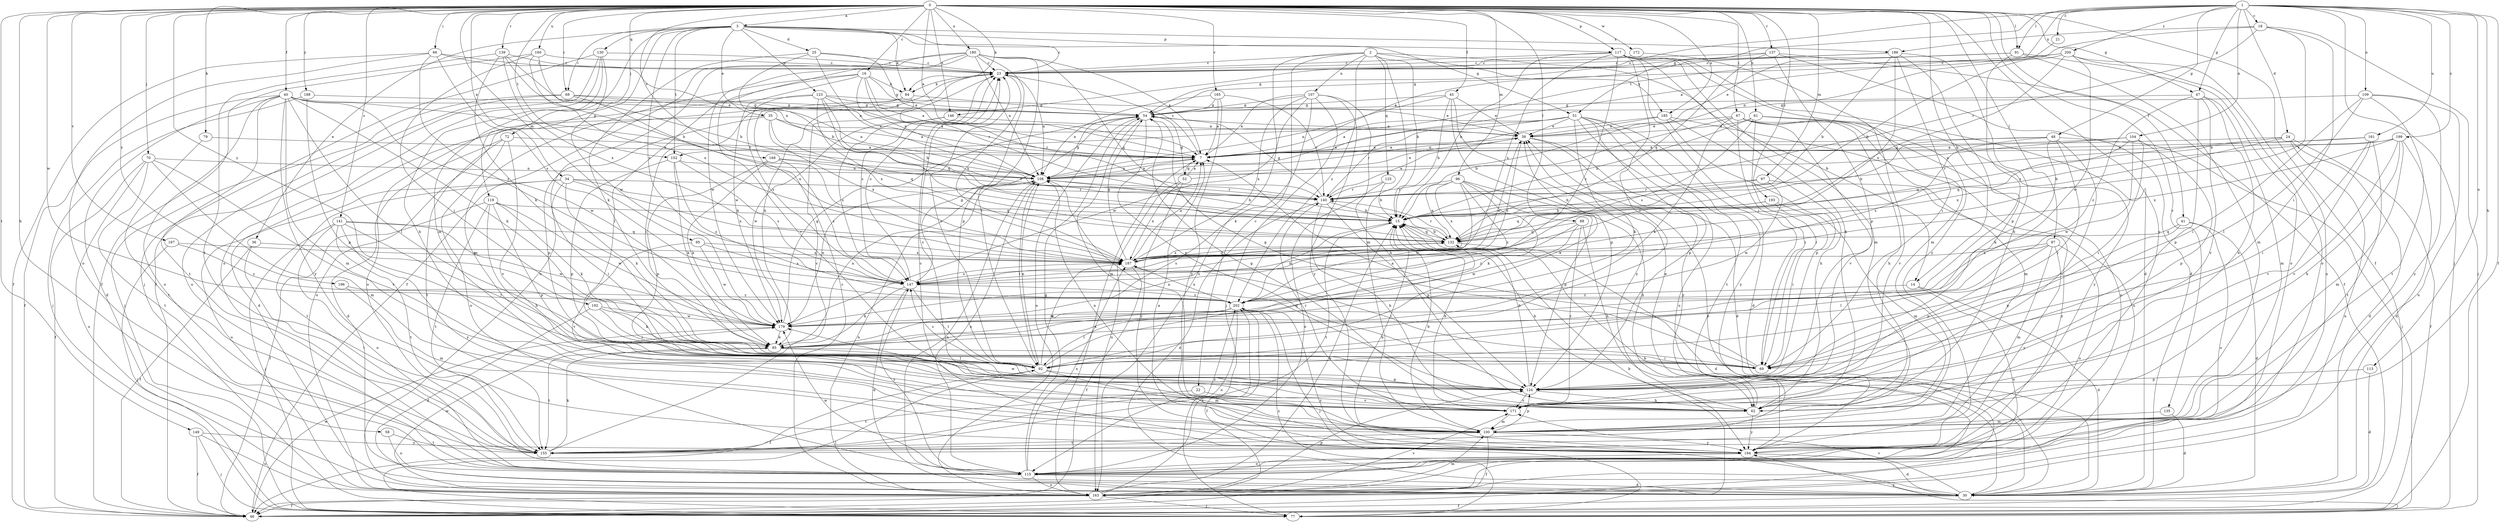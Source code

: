 strict digraph  {
0;
1;
2;
3;
7;
14;
15;
16;
18;
21;
22;
23;
24;
25;
30;
34;
35;
36;
38;
40;
41;
45;
46;
47;
48;
51;
52;
54;
58;
61;
62;
66;
67;
68;
69;
70;
72;
77;
79;
84;
85;
87;
88;
91;
92;
95;
96;
97;
100;
104;
107;
108;
109;
113;
115;
117;
119;
123;
124;
125;
130;
132;
135;
137;
139;
140;
141;
146;
147;
149;
152;
155;
160;
161;
163;
165;
167;
168;
171;
172;
179;
180;
185;
186;
187;
188;
192;
193;
194;
196;
199;
200;
202;
0 -> 3  [label=a];
0 -> 7  [label=a];
0 -> 14  [label=b];
0 -> 16  [label=c];
0 -> 34  [label=e];
0 -> 40  [label=f];
0 -> 41  [label=f];
0 -> 45  [label=f];
0 -> 46  [label=f];
0 -> 47  [label=g];
0 -> 58  [label=h];
0 -> 61  [label=h];
0 -> 66  [label=i];
0 -> 67  [label=i];
0 -> 68  [label=i];
0 -> 70  [label=j];
0 -> 72  [label=j];
0 -> 79  [label=k];
0 -> 84  [label=k];
0 -> 87  [label=l];
0 -> 88  [label=l];
0 -> 91  [label=l];
0 -> 95  [label=m];
0 -> 96  [label=m];
0 -> 97  [label=m];
0 -> 117  [label=p];
0 -> 135  [label=r];
0 -> 137  [label=r];
0 -> 139  [label=r];
0 -> 141  [label=s];
0 -> 146  [label=s];
0 -> 149  [label=t];
0 -> 152  [label=t];
0 -> 160  [label=u];
0 -> 165  [label=v];
0 -> 167  [label=v];
0 -> 168  [label=v];
0 -> 172  [label=w];
0 -> 179  [label=w];
0 -> 180  [label=x];
0 -> 185  [label=x];
0 -> 188  [label=y];
0 -> 192  [label=y];
0 -> 193  [label=y];
0 -> 194  [label=y];
0 -> 196  [label=z];
1 -> 18  [label=c];
1 -> 21  [label=c];
1 -> 24  [label=d];
1 -> 46  [label=f];
1 -> 47  [label=g];
1 -> 48  [label=g];
1 -> 51  [label=g];
1 -> 62  [label=h];
1 -> 77  [label=j];
1 -> 91  [label=l];
1 -> 104  [label=n];
1 -> 109  [label=o];
1 -> 113  [label=o];
1 -> 146  [label=s];
1 -> 152  [label=t];
1 -> 161  [label=u];
1 -> 199  [label=z];
1 -> 200  [label=z];
2 -> 14  [label=b];
2 -> 15  [label=b];
2 -> 22  [label=c];
2 -> 23  [label=c];
2 -> 100  [label=m];
2 -> 107  [label=n];
2 -> 125  [label=q];
2 -> 163  [label=u];
2 -> 185  [label=x];
2 -> 202  [label=z];
3 -> 23  [label=c];
3 -> 25  [label=d];
3 -> 35  [label=e];
3 -> 36  [label=e];
3 -> 51  [label=g];
3 -> 68  [label=i];
3 -> 84  [label=k];
3 -> 100  [label=m];
3 -> 117  [label=p];
3 -> 119  [label=p];
3 -> 123  [label=p];
3 -> 130  [label=q];
3 -> 147  [label=s];
3 -> 152  [label=t];
3 -> 186  [label=x];
7 -> 23  [label=c];
7 -> 52  [label=g];
7 -> 108  [label=n];
14 -> 30  [label=d];
14 -> 115  [label=o];
14 -> 202  [label=z];
15 -> 132  [label=q];
15 -> 155  [label=t];
16 -> 7  [label=a];
16 -> 54  [label=g];
16 -> 84  [label=k];
16 -> 92  [label=l];
16 -> 100  [label=m];
16 -> 108  [label=n];
16 -> 140  [label=r];
16 -> 179  [label=w];
18 -> 69  [label=i];
18 -> 77  [label=j];
18 -> 108  [label=n];
18 -> 140  [label=r];
18 -> 186  [label=x];
18 -> 187  [label=x];
21 -> 7  [label=a];
22 -> 155  [label=t];
22 -> 171  [label=v];
23 -> 84  [label=k];
23 -> 85  [label=k];
23 -> 108  [label=n];
23 -> 147  [label=s];
23 -> 187  [label=x];
24 -> 7  [label=a];
24 -> 30  [label=d];
24 -> 46  [label=f];
24 -> 132  [label=q];
24 -> 163  [label=u];
24 -> 187  [label=x];
25 -> 7  [label=a];
25 -> 15  [label=b];
25 -> 23  [label=c];
25 -> 85  [label=k];
25 -> 108  [label=n];
30 -> 15  [label=b];
30 -> 46  [label=f];
30 -> 108  [label=n];
30 -> 171  [label=v];
30 -> 202  [label=z];
34 -> 69  [label=i];
34 -> 85  [label=k];
34 -> 132  [label=q];
34 -> 140  [label=r];
34 -> 155  [label=t];
34 -> 163  [label=u];
34 -> 187  [label=x];
35 -> 7  [label=a];
35 -> 30  [label=d];
35 -> 38  [label=e];
35 -> 124  [label=p];
35 -> 132  [label=q];
35 -> 187  [label=x];
36 -> 46  [label=f];
36 -> 155  [label=t];
36 -> 187  [label=x];
38 -> 7  [label=a];
38 -> 30  [label=d];
38 -> 147  [label=s];
38 -> 194  [label=y];
40 -> 30  [label=d];
40 -> 46  [label=f];
40 -> 54  [label=g];
40 -> 85  [label=k];
40 -> 92  [label=l];
40 -> 100  [label=m];
40 -> 115  [label=o];
40 -> 140  [label=r];
40 -> 155  [label=t];
40 -> 179  [label=w];
40 -> 194  [label=y];
41 -> 30  [label=d];
41 -> 115  [label=o];
41 -> 124  [label=p];
41 -> 132  [label=q];
45 -> 15  [label=b];
45 -> 38  [label=e];
45 -> 54  [label=g];
45 -> 108  [label=n];
45 -> 124  [label=p];
45 -> 194  [label=y];
46 -> 15  [label=b];
46 -> 179  [label=w];
47 -> 54  [label=g];
47 -> 62  [label=h];
47 -> 100  [label=m];
47 -> 124  [label=p];
47 -> 171  [label=v];
47 -> 202  [label=z];
48 -> 7  [label=a];
48 -> 15  [label=b];
48 -> 77  [label=j];
48 -> 85  [label=k];
48 -> 92  [label=l];
48 -> 147  [label=s];
48 -> 171  [label=v];
51 -> 7  [label=a];
51 -> 30  [label=d];
51 -> 38  [label=e];
51 -> 85  [label=k];
51 -> 108  [label=n];
51 -> 124  [label=p];
51 -> 140  [label=r];
51 -> 155  [label=t];
51 -> 163  [label=u];
51 -> 194  [label=y];
52 -> 7  [label=a];
52 -> 38  [label=e];
52 -> 54  [label=g];
52 -> 163  [label=u];
52 -> 187  [label=x];
52 -> 194  [label=y];
54 -> 38  [label=e];
54 -> 100  [label=m];
54 -> 124  [label=p];
54 -> 163  [label=u];
58 -> 115  [label=o];
58 -> 155  [label=t];
61 -> 15  [label=b];
61 -> 38  [label=e];
61 -> 69  [label=i];
61 -> 147  [label=s];
61 -> 171  [label=v];
61 -> 194  [label=y];
62 -> 15  [label=b];
62 -> 23  [label=c];
62 -> 38  [label=e];
62 -> 54  [label=g];
62 -> 179  [label=w];
62 -> 194  [label=y];
66 -> 7  [label=a];
66 -> 23  [label=c];
66 -> 46  [label=f];
66 -> 115  [label=o];
66 -> 147  [label=s];
66 -> 202  [label=z];
67 -> 15  [label=b];
67 -> 38  [label=e];
67 -> 62  [label=h];
67 -> 69  [label=i];
67 -> 85  [label=k];
67 -> 100  [label=m];
67 -> 115  [label=o];
67 -> 171  [label=v];
68 -> 54  [label=g];
68 -> 77  [label=j];
68 -> 108  [label=n];
68 -> 115  [label=o];
68 -> 187  [label=x];
69 -> 7  [label=a];
69 -> 54  [label=g];
70 -> 46  [label=f];
70 -> 100  [label=m];
70 -> 108  [label=n];
70 -> 155  [label=t];
70 -> 163  [label=u];
70 -> 171  [label=v];
72 -> 7  [label=a];
72 -> 30  [label=d];
72 -> 115  [label=o];
72 -> 155  [label=t];
72 -> 171  [label=v];
77 -> 92  [label=l];
77 -> 194  [label=y];
77 -> 202  [label=z];
79 -> 7  [label=a];
79 -> 155  [label=t];
84 -> 54  [label=g];
84 -> 69  [label=i];
84 -> 140  [label=r];
84 -> 163  [label=u];
85 -> 69  [label=i];
85 -> 92  [label=l];
85 -> 108  [label=n];
85 -> 155  [label=t];
87 -> 92  [label=l];
87 -> 100  [label=m];
87 -> 115  [label=o];
87 -> 124  [label=p];
87 -> 187  [label=x];
87 -> 194  [label=y];
88 -> 62  [label=h];
88 -> 132  [label=q];
88 -> 171  [label=v];
88 -> 179  [label=w];
88 -> 202  [label=z];
91 -> 23  [label=c];
91 -> 38  [label=e];
91 -> 100  [label=m];
91 -> 115  [label=o];
91 -> 202  [label=z];
92 -> 23  [label=c];
92 -> 38  [label=e];
92 -> 46  [label=f];
92 -> 100  [label=m];
92 -> 108  [label=n];
92 -> 124  [label=p];
92 -> 132  [label=q];
92 -> 147  [label=s];
92 -> 187  [label=x];
95 -> 147  [label=s];
95 -> 171  [label=v];
95 -> 179  [label=w];
95 -> 187  [label=x];
96 -> 62  [label=h];
96 -> 85  [label=k];
96 -> 124  [label=p];
96 -> 132  [label=q];
96 -> 140  [label=r];
96 -> 179  [label=w];
96 -> 187  [label=x];
96 -> 202  [label=z];
97 -> 15  [label=b];
97 -> 140  [label=r];
97 -> 179  [label=w];
97 -> 194  [label=y];
100 -> 15  [label=b];
100 -> 46  [label=f];
100 -> 108  [label=n];
100 -> 124  [label=p];
100 -> 155  [label=t];
100 -> 194  [label=y];
104 -> 7  [label=a];
104 -> 69  [label=i];
104 -> 108  [label=n];
104 -> 124  [label=p];
104 -> 132  [label=q];
104 -> 179  [label=w];
107 -> 7  [label=a];
107 -> 54  [label=g];
107 -> 62  [label=h];
107 -> 77  [label=j];
107 -> 85  [label=k];
107 -> 179  [label=w];
107 -> 187  [label=x];
107 -> 194  [label=y];
108 -> 7  [label=a];
108 -> 15  [label=b];
108 -> 54  [label=g];
108 -> 92  [label=l];
108 -> 115  [label=o];
108 -> 140  [label=r];
109 -> 54  [label=g];
109 -> 69  [label=i];
109 -> 92  [label=l];
109 -> 155  [label=t];
109 -> 163  [label=u];
109 -> 194  [label=y];
113 -> 30  [label=d];
113 -> 124  [label=p];
115 -> 30  [label=d];
115 -> 54  [label=g];
115 -> 147  [label=s];
115 -> 163  [label=u];
115 -> 179  [label=w];
115 -> 187  [label=x];
117 -> 15  [label=b];
117 -> 23  [label=c];
117 -> 30  [label=d];
117 -> 62  [label=h];
117 -> 69  [label=i];
117 -> 92  [label=l];
117 -> 100  [label=m];
117 -> 187  [label=x];
117 -> 194  [label=y];
117 -> 202  [label=z];
119 -> 15  [label=b];
119 -> 46  [label=f];
119 -> 62  [label=h];
119 -> 85  [label=k];
119 -> 124  [label=p];
119 -> 155  [label=t];
119 -> 179  [label=w];
123 -> 7  [label=a];
123 -> 15  [label=b];
123 -> 38  [label=e];
123 -> 54  [label=g];
123 -> 115  [label=o];
123 -> 132  [label=q];
123 -> 147  [label=s];
123 -> 187  [label=x];
124 -> 15  [label=b];
124 -> 62  [label=h];
124 -> 108  [label=n];
124 -> 171  [label=v];
125 -> 15  [label=b];
125 -> 115  [label=o];
125 -> 140  [label=r];
130 -> 23  [label=c];
130 -> 46  [label=f];
130 -> 62  [label=h];
130 -> 77  [label=j];
130 -> 115  [label=o];
130 -> 179  [label=w];
132 -> 15  [label=b];
132 -> 30  [label=d];
132 -> 140  [label=r];
132 -> 147  [label=s];
132 -> 187  [label=x];
135 -> 30  [label=d];
135 -> 100  [label=m];
137 -> 23  [label=c];
137 -> 30  [label=d];
137 -> 46  [label=f];
137 -> 54  [label=g];
137 -> 124  [label=p];
137 -> 132  [label=q];
139 -> 15  [label=b];
139 -> 23  [label=c];
139 -> 85  [label=k];
139 -> 108  [label=n];
139 -> 155  [label=t];
139 -> 187  [label=x];
140 -> 15  [label=b];
140 -> 30  [label=d];
140 -> 38  [label=e];
140 -> 54  [label=g];
140 -> 62  [label=h];
140 -> 124  [label=p];
141 -> 77  [label=j];
141 -> 92  [label=l];
141 -> 115  [label=o];
141 -> 132  [label=q];
141 -> 155  [label=t];
141 -> 179  [label=w];
141 -> 194  [label=y];
146 -> 38  [label=e];
146 -> 147  [label=s];
146 -> 179  [label=w];
147 -> 23  [label=c];
147 -> 30  [label=d];
147 -> 38  [label=e];
147 -> 54  [label=g];
147 -> 85  [label=k];
147 -> 92  [label=l];
147 -> 202  [label=z];
149 -> 46  [label=f];
149 -> 77  [label=j];
149 -> 163  [label=u];
149 -> 194  [label=y];
152 -> 85  [label=k];
152 -> 108  [label=n];
152 -> 124  [label=p];
152 -> 147  [label=s];
152 -> 202  [label=z];
155 -> 23  [label=c];
155 -> 85  [label=k];
155 -> 202  [label=z];
160 -> 15  [label=b];
160 -> 23  [label=c];
160 -> 46  [label=f];
160 -> 69  [label=i];
160 -> 187  [label=x];
161 -> 7  [label=a];
161 -> 69  [label=i];
161 -> 140  [label=r];
161 -> 155  [label=t];
161 -> 171  [label=v];
163 -> 7  [label=a];
163 -> 15  [label=b];
163 -> 23  [label=c];
163 -> 38  [label=e];
163 -> 46  [label=f];
163 -> 77  [label=j];
163 -> 100  [label=m];
163 -> 108  [label=n];
163 -> 124  [label=p];
163 -> 171  [label=v];
163 -> 179  [label=w];
163 -> 202  [label=z];
165 -> 7  [label=a];
165 -> 54  [label=g];
165 -> 108  [label=n];
165 -> 140  [label=r];
165 -> 194  [label=y];
167 -> 77  [label=j];
167 -> 187  [label=x];
167 -> 202  [label=z];
168 -> 85  [label=k];
168 -> 108  [label=n];
168 -> 124  [label=p];
168 -> 140  [label=r];
168 -> 147  [label=s];
171 -> 15  [label=b];
171 -> 100  [label=m];
171 -> 140  [label=r];
172 -> 23  [label=c];
172 -> 100  [label=m];
179 -> 54  [label=g];
179 -> 85  [label=k];
179 -> 108  [label=n];
180 -> 7  [label=a];
180 -> 23  [label=c];
180 -> 46  [label=f];
180 -> 92  [label=l];
180 -> 108  [label=n];
180 -> 124  [label=p];
180 -> 132  [label=q];
180 -> 163  [label=u];
180 -> 171  [label=v];
180 -> 179  [label=w];
185 -> 38  [label=e];
185 -> 62  [label=h];
185 -> 108  [label=n];
185 -> 124  [label=p];
185 -> 163  [label=u];
186 -> 7  [label=a];
186 -> 15  [label=b];
186 -> 23  [label=c];
186 -> 62  [label=h];
186 -> 69  [label=i];
186 -> 124  [label=p];
186 -> 187  [label=x];
187 -> 7  [label=a];
187 -> 46  [label=f];
187 -> 54  [label=g];
187 -> 69  [label=i];
187 -> 132  [label=q];
187 -> 147  [label=s];
188 -> 54  [label=g];
188 -> 77  [label=j];
188 -> 124  [label=p];
192 -> 30  [label=d];
192 -> 69  [label=i];
192 -> 85  [label=k];
192 -> 179  [label=w];
193 -> 15  [label=b];
193 -> 69  [label=i];
193 -> 100  [label=m];
193 -> 132  [label=q];
194 -> 7  [label=a];
194 -> 15  [label=b];
194 -> 23  [label=c];
194 -> 30  [label=d];
194 -> 115  [label=o];
196 -> 100  [label=m];
196 -> 202  [label=z];
199 -> 7  [label=a];
199 -> 15  [label=b];
199 -> 30  [label=d];
199 -> 62  [label=h];
199 -> 100  [label=m];
199 -> 171  [label=v];
199 -> 187  [label=x];
200 -> 15  [label=b];
200 -> 23  [label=c];
200 -> 54  [label=g];
200 -> 115  [label=o];
200 -> 132  [label=q];
200 -> 163  [label=u];
200 -> 179  [label=w];
202 -> 15  [label=b];
202 -> 46  [label=f];
202 -> 77  [label=j];
202 -> 92  [label=l];
202 -> 115  [label=o];
202 -> 179  [label=w];
202 -> 187  [label=x];
}
